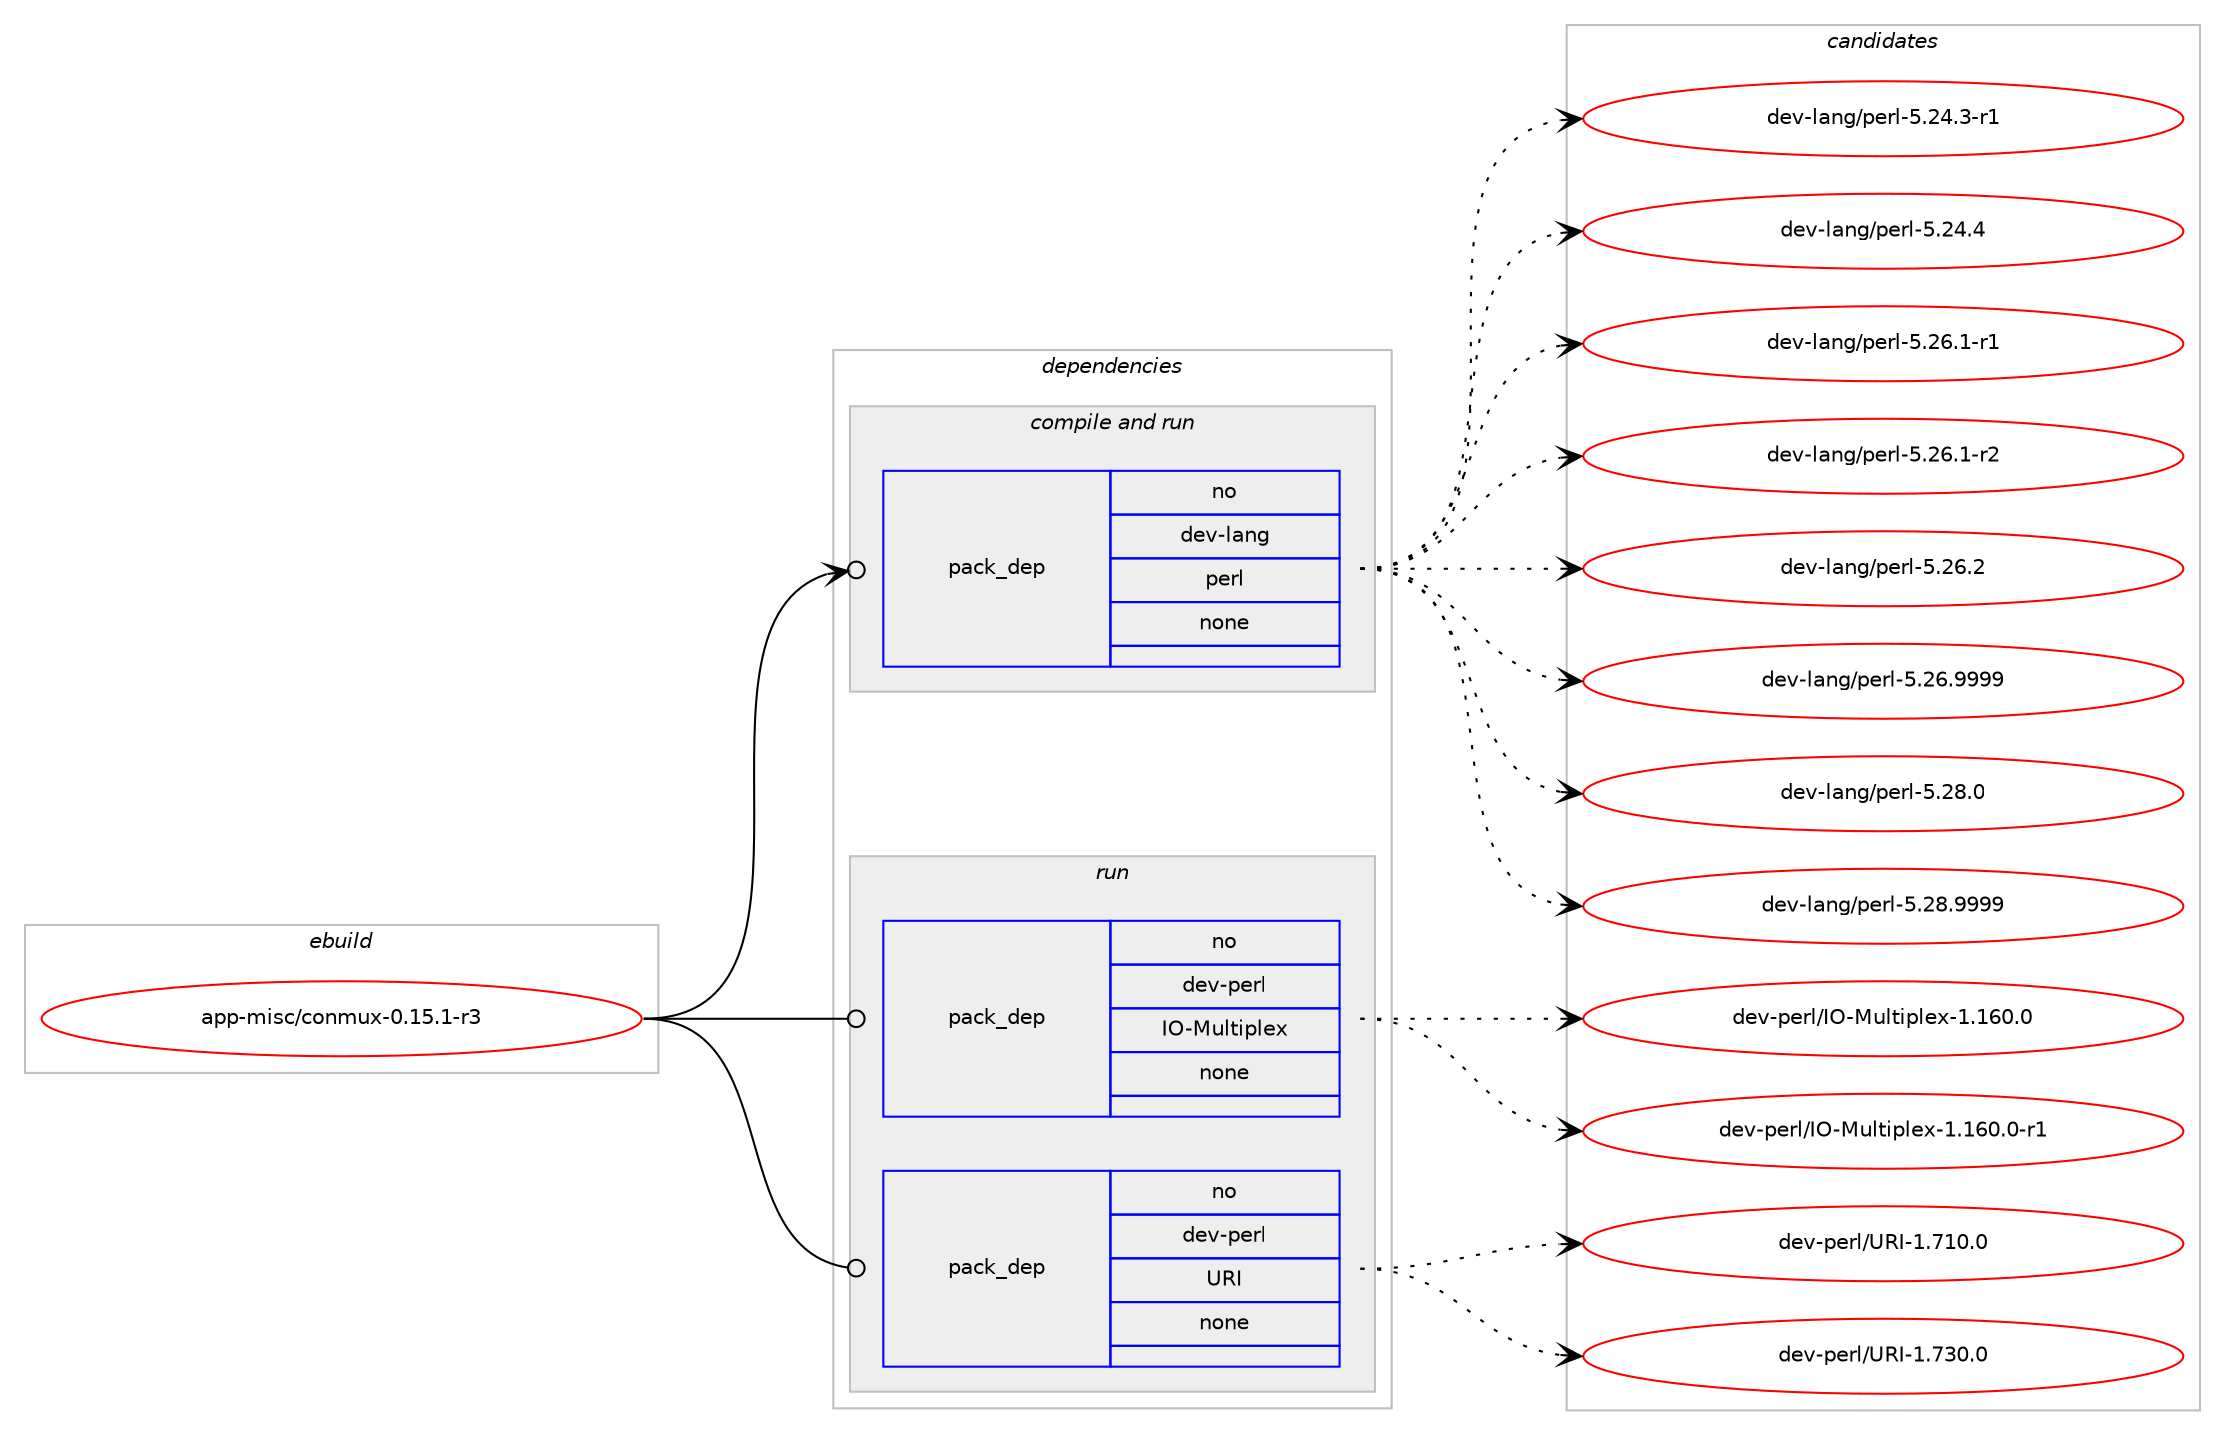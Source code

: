 digraph prolog {

# *************
# Graph options
# *************

newrank=true;
concentrate=true;
compound=true;
graph [rankdir=LR,fontname=Helvetica,fontsize=10,ranksep=1.5];#, ranksep=2.5, nodesep=0.2];
edge  [arrowhead=vee];
node  [fontname=Helvetica,fontsize=10];

# **********
# The ebuild
# **********

subgraph cluster_leftcol {
color=gray;
rank=same;
label=<<i>ebuild</i>>;
id [label="app-misc/conmux-0.15.1-r3", color=red, width=4, href="../app-misc/conmux-0.15.1-r3.svg"];
}

# ****************
# The dependencies
# ****************

subgraph cluster_midcol {
color=gray;
label=<<i>dependencies</i>>;
subgraph cluster_compile {
fillcolor="#eeeeee";
style=filled;
label=<<i>compile</i>>;
}
subgraph cluster_compileandrun {
fillcolor="#eeeeee";
style=filled;
label=<<i>compile and run</i>>;
subgraph pack924888 {
dependency1298270 [label=<<TABLE BORDER="0" CELLBORDER="1" CELLSPACING="0" CELLPADDING="4" WIDTH="220"><TR><TD ROWSPAN="6" CELLPADDING="30">pack_dep</TD></TR><TR><TD WIDTH="110">no</TD></TR><TR><TD>dev-lang</TD></TR><TR><TD>perl</TD></TR><TR><TD>none</TD></TR><TR><TD></TD></TR></TABLE>>, shape=none, color=blue];
}
id:e -> dependency1298270:w [weight=20,style="solid",arrowhead="odotvee"];
}
subgraph cluster_run {
fillcolor="#eeeeee";
style=filled;
label=<<i>run</i>>;
subgraph pack924889 {
dependency1298271 [label=<<TABLE BORDER="0" CELLBORDER="1" CELLSPACING="0" CELLPADDING="4" WIDTH="220"><TR><TD ROWSPAN="6" CELLPADDING="30">pack_dep</TD></TR><TR><TD WIDTH="110">no</TD></TR><TR><TD>dev-perl</TD></TR><TR><TD>IO-Multiplex</TD></TR><TR><TD>none</TD></TR><TR><TD></TD></TR></TABLE>>, shape=none, color=blue];
}
id:e -> dependency1298271:w [weight=20,style="solid",arrowhead="odot"];
subgraph pack924890 {
dependency1298272 [label=<<TABLE BORDER="0" CELLBORDER="1" CELLSPACING="0" CELLPADDING="4" WIDTH="220"><TR><TD ROWSPAN="6" CELLPADDING="30">pack_dep</TD></TR><TR><TD WIDTH="110">no</TD></TR><TR><TD>dev-perl</TD></TR><TR><TD>URI</TD></TR><TR><TD>none</TD></TR><TR><TD></TD></TR></TABLE>>, shape=none, color=blue];
}
id:e -> dependency1298272:w [weight=20,style="solid",arrowhead="odot"];
}
}

# **************
# The candidates
# **************

subgraph cluster_choices {
rank=same;
color=gray;
label=<<i>candidates</i>>;

subgraph choice924888 {
color=black;
nodesep=1;
choice100101118451089711010347112101114108455346505246514511449 [label="dev-lang/perl-5.24.3-r1", color=red, width=4,href="../dev-lang/perl-5.24.3-r1.svg"];
choice10010111845108971101034711210111410845534650524652 [label="dev-lang/perl-5.24.4", color=red, width=4,href="../dev-lang/perl-5.24.4.svg"];
choice100101118451089711010347112101114108455346505446494511449 [label="dev-lang/perl-5.26.1-r1", color=red, width=4,href="../dev-lang/perl-5.26.1-r1.svg"];
choice100101118451089711010347112101114108455346505446494511450 [label="dev-lang/perl-5.26.1-r2", color=red, width=4,href="../dev-lang/perl-5.26.1-r2.svg"];
choice10010111845108971101034711210111410845534650544650 [label="dev-lang/perl-5.26.2", color=red, width=4,href="../dev-lang/perl-5.26.2.svg"];
choice10010111845108971101034711210111410845534650544657575757 [label="dev-lang/perl-5.26.9999", color=red, width=4,href="../dev-lang/perl-5.26.9999.svg"];
choice10010111845108971101034711210111410845534650564648 [label="dev-lang/perl-5.28.0", color=red, width=4,href="../dev-lang/perl-5.28.0.svg"];
choice10010111845108971101034711210111410845534650564657575757 [label="dev-lang/perl-5.28.9999", color=red, width=4,href="../dev-lang/perl-5.28.9999.svg"];
dependency1298270:e -> choice100101118451089711010347112101114108455346505246514511449:w [style=dotted,weight="100"];
dependency1298270:e -> choice10010111845108971101034711210111410845534650524652:w [style=dotted,weight="100"];
dependency1298270:e -> choice100101118451089711010347112101114108455346505446494511449:w [style=dotted,weight="100"];
dependency1298270:e -> choice100101118451089711010347112101114108455346505446494511450:w [style=dotted,weight="100"];
dependency1298270:e -> choice10010111845108971101034711210111410845534650544650:w [style=dotted,weight="100"];
dependency1298270:e -> choice10010111845108971101034711210111410845534650544657575757:w [style=dotted,weight="100"];
dependency1298270:e -> choice10010111845108971101034711210111410845534650564648:w [style=dotted,weight="100"];
dependency1298270:e -> choice10010111845108971101034711210111410845534650564657575757:w [style=dotted,weight="100"];
}
subgraph choice924889 {
color=black;
nodesep=1;
choice1001011184511210111410847737945771171081161051121081011204549464954484648 [label="dev-perl/IO-Multiplex-1.160.0", color=red, width=4,href="../dev-perl/IO-Multiplex-1.160.0.svg"];
choice10010111845112101114108477379457711710811610511210810112045494649544846484511449 [label="dev-perl/IO-Multiplex-1.160.0-r1", color=red, width=4,href="../dev-perl/IO-Multiplex-1.160.0-r1.svg"];
dependency1298271:e -> choice1001011184511210111410847737945771171081161051121081011204549464954484648:w [style=dotted,weight="100"];
dependency1298271:e -> choice10010111845112101114108477379457711710811610511210810112045494649544846484511449:w [style=dotted,weight="100"];
}
subgraph choice924890 {
color=black;
nodesep=1;
choice10010111845112101114108478582734549465549484648 [label="dev-perl/URI-1.710.0", color=red, width=4,href="../dev-perl/URI-1.710.0.svg"];
choice10010111845112101114108478582734549465551484648 [label="dev-perl/URI-1.730.0", color=red, width=4,href="../dev-perl/URI-1.730.0.svg"];
dependency1298272:e -> choice10010111845112101114108478582734549465549484648:w [style=dotted,weight="100"];
dependency1298272:e -> choice10010111845112101114108478582734549465551484648:w [style=dotted,weight="100"];
}
}

}
